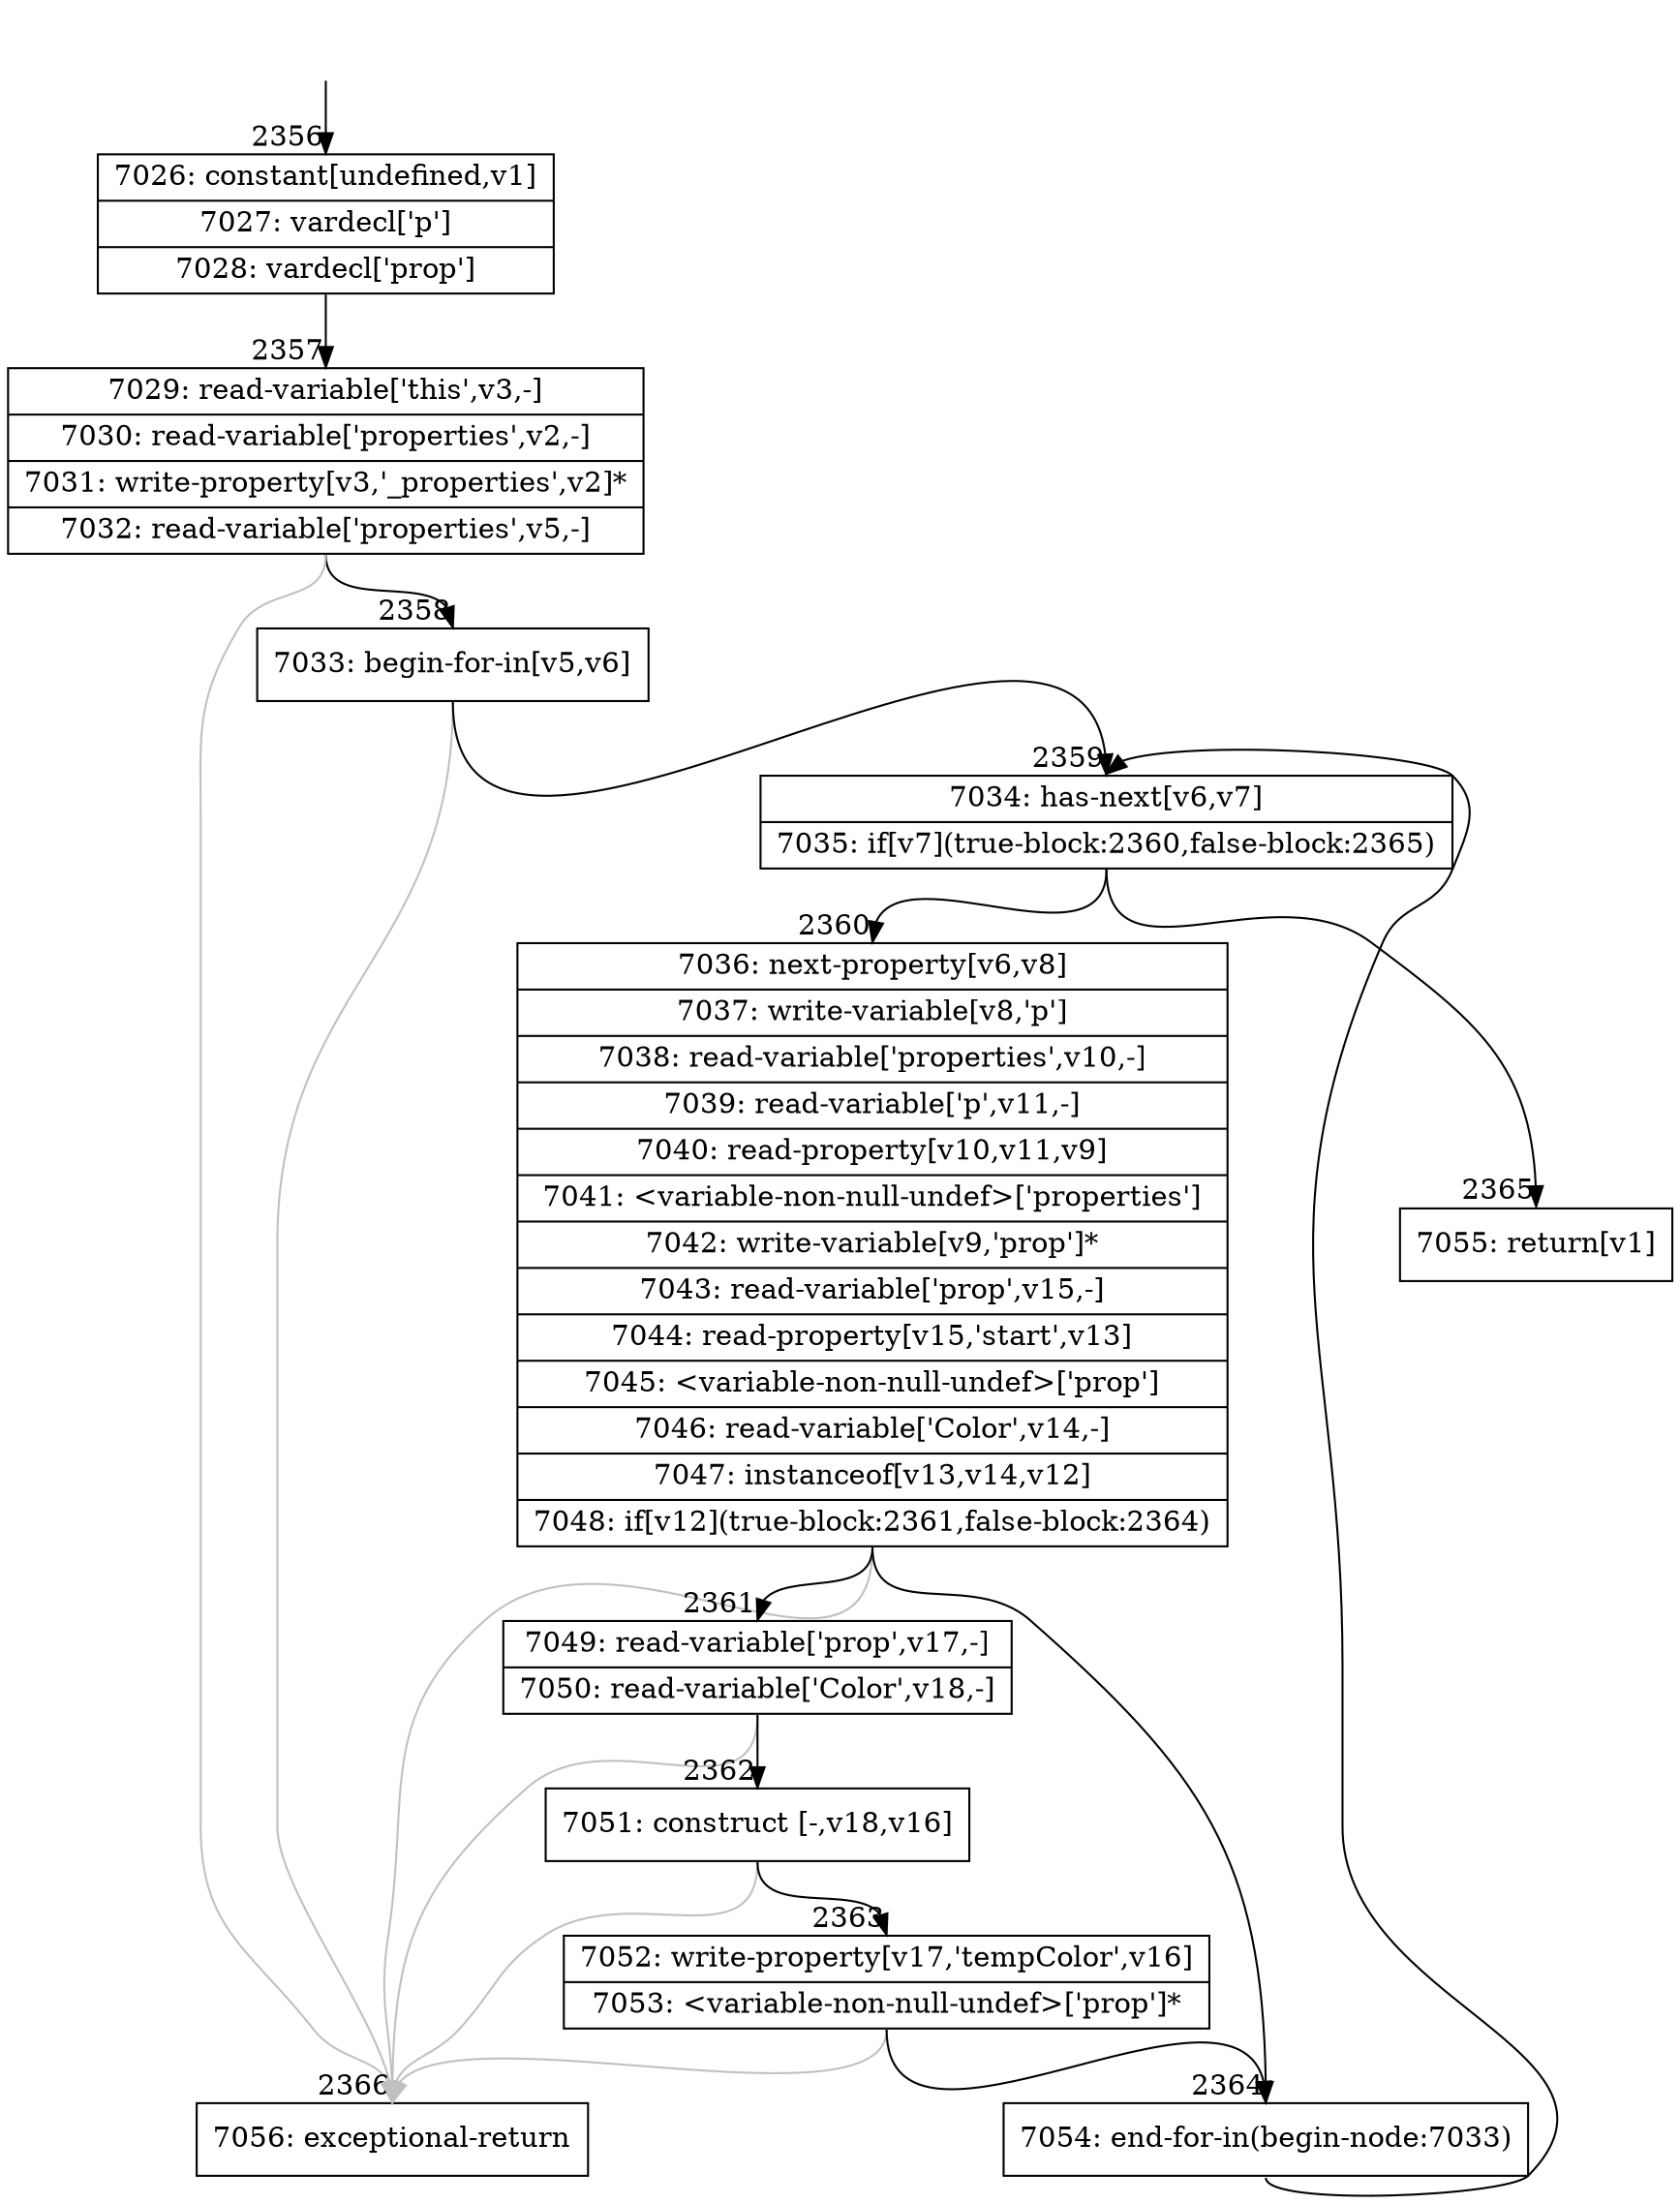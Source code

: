 digraph {
rankdir="TD"
BB_entry141[shape=none,label=""];
BB_entry141 -> BB2356 [tailport=s, headport=n, headlabel="    2356"]
BB2356 [shape=record label="{7026: constant[undefined,v1]|7027: vardecl['p']|7028: vardecl['prop']}" ] 
BB2356 -> BB2357 [tailport=s, headport=n, headlabel="      2357"]
BB2357 [shape=record label="{7029: read-variable['this',v3,-]|7030: read-variable['properties',v2,-]|7031: write-property[v3,'_properties',v2]*|7032: read-variable['properties',v5,-]}" ] 
BB2357 -> BB2358 [tailport=s, headport=n, headlabel="      2358"]
BB2357 -> BB2366 [tailport=s, headport=n, color=gray, headlabel="      2366"]
BB2358 [shape=record label="{7033: begin-for-in[v5,v6]}" ] 
BB2358 -> BB2359 [tailport=s, headport=n, headlabel="      2359"]
BB2358 -> BB2366 [tailport=s, headport=n, color=gray]
BB2359 [shape=record label="{7034: has-next[v6,v7]|7035: if[v7](true-block:2360,false-block:2365)}" ] 
BB2359 -> BB2360 [tailport=s, headport=n, headlabel="      2360"]
BB2359 -> BB2365 [tailport=s, headport=n, headlabel="      2365"]
BB2360 [shape=record label="{7036: next-property[v6,v8]|7037: write-variable[v8,'p']|7038: read-variable['properties',v10,-]|7039: read-variable['p',v11,-]|7040: read-property[v10,v11,v9]|7041: \<variable-non-null-undef\>['properties']|7042: write-variable[v9,'prop']*|7043: read-variable['prop',v15,-]|7044: read-property[v15,'start',v13]|7045: \<variable-non-null-undef\>['prop']|7046: read-variable['Color',v14,-]|7047: instanceof[v13,v14,v12]|7048: if[v12](true-block:2361,false-block:2364)}" ] 
BB2360 -> BB2361 [tailport=s, headport=n, headlabel="      2361"]
BB2360 -> BB2364 [tailport=s, headport=n, headlabel="      2364"]
BB2360 -> BB2366 [tailport=s, headport=n, color=gray]
BB2361 [shape=record label="{7049: read-variable['prop',v17,-]|7050: read-variable['Color',v18,-]}" ] 
BB2361 -> BB2362 [tailport=s, headport=n, headlabel="      2362"]
BB2361 -> BB2366 [tailport=s, headport=n, color=gray]
BB2362 [shape=record label="{7051: construct [-,v18,v16]}" ] 
BB2362 -> BB2363 [tailport=s, headport=n, headlabel="      2363"]
BB2362 -> BB2366 [tailport=s, headport=n, color=gray]
BB2363 [shape=record label="{7052: write-property[v17,'tempColor',v16]|7053: \<variable-non-null-undef\>['prop']*}" ] 
BB2363 -> BB2364 [tailport=s, headport=n]
BB2363 -> BB2366 [tailport=s, headport=n, color=gray]
BB2364 [shape=record label="{7054: end-for-in(begin-node:7033)}" ] 
BB2364 -> BB2359 [tailport=s, headport=n]
BB2365 [shape=record label="{7055: return[v1]}" ] 
BB2366 [shape=record label="{7056: exceptional-return}" ] 
//#$~ 2475
}
